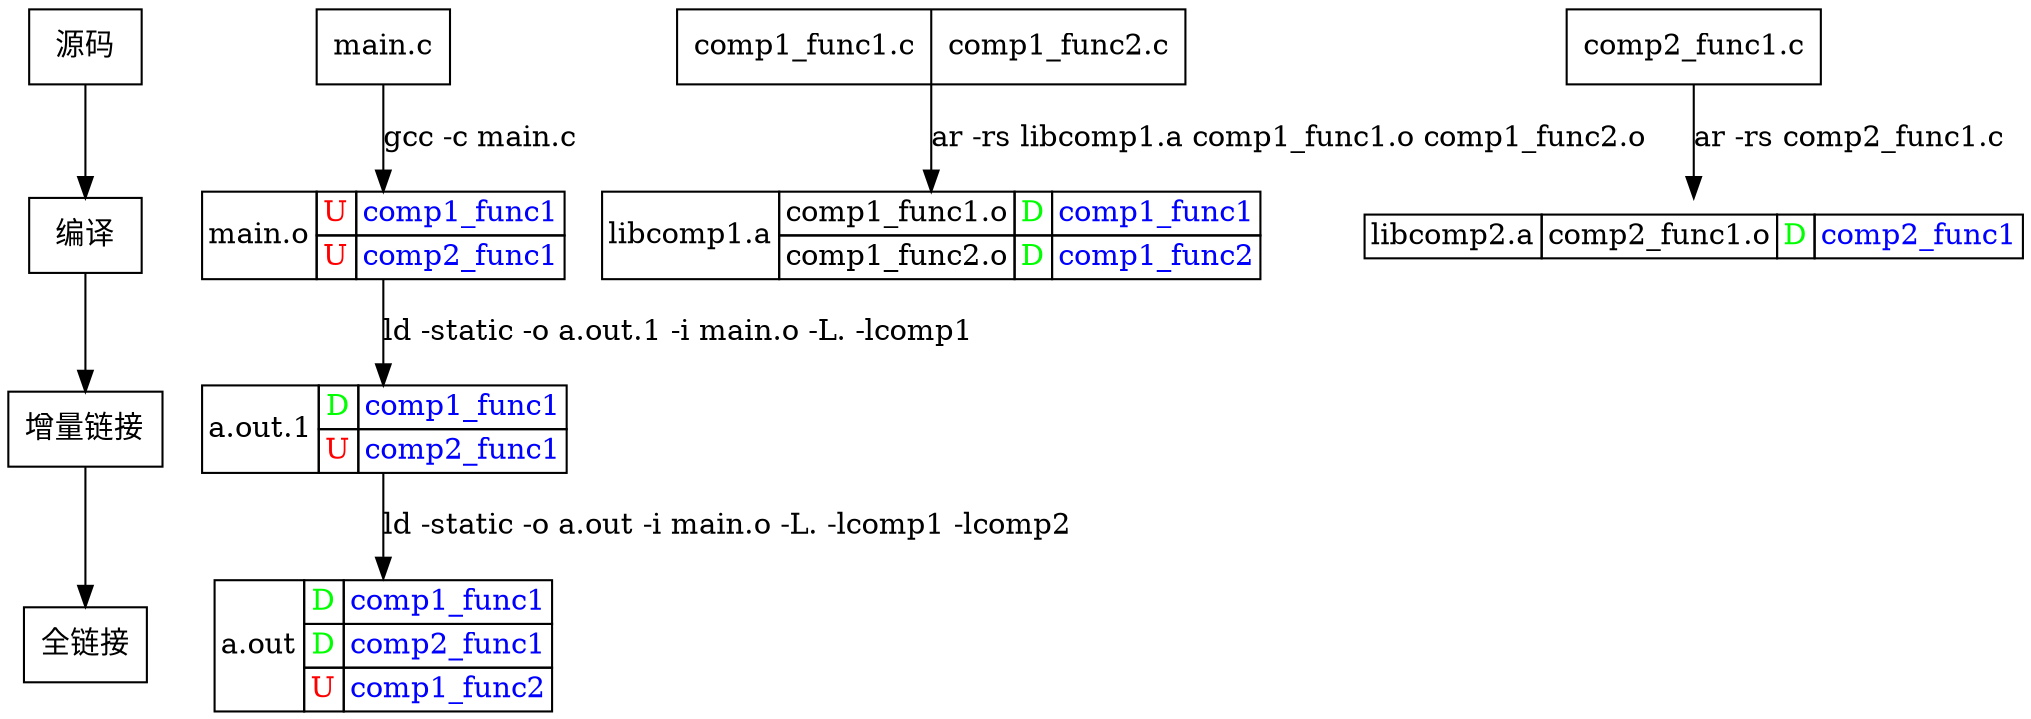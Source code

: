 digraph G {
  concentrate=True;
  rankdir=TB;
  node [shape=record];

  phrase_0 [label="源码"];
  main_src [label="main.c"];
  comp1_src [label="comp1_func1.c|comp1_func2.c"];
  comp2_src [label="comp2_func1.c"];

  phrase_1 [label="编译"];
  phrase_1_main [shape=none margin=0 label=<
    <table border="0" cellborder="1" cellspacing="0">
      <tr>
        <td rowspan="2">main.o</td>
        <td><font color="red">U</font></td>
        <td><font color="blue">comp1_func1</font></td>
      </tr>
      <tr>
        <td><font color="red">U</font></td>
        <td><font color="blue">comp2_func1</font></td>
      </tr>
    </table>
  >];
  phrase_1_comp1 [shape=none margin=0 label=<
    <table border="0" cellborder="1" cellspacing="0">
      <tr>
        <td rowspan="2">libcomp1.a</td>
        <td>comp1_func1.o</td>
        <td><font color="green">D</font></td>
        <td><font color="blue">comp1_func1</font></td>
      </tr>
      <tr>
        <td>comp1_func2.o</td>
        <td><font color="green">D</font></td>
        <td><font color="blue">comp1_func2</font></td>
      </tr>
    </table>
  >];
  phrase_1_comp2 [shape=none margin=0 label=<
    <table border="0" cellborder="1" cellspacing="0">
      <tr>
        <td>libcomp2.a</td>
        <td>comp2_func1.o</td>
        <td><font color="green">D</font></td>
        <td><font color="blue">comp2_func1</font></td>
      </tr>
    </table>
  >];

  phrase_2 [label="增量链接"];
  phrase_2_main [shape=none margin=0 label=<
    <table border="0" cellborder="1" cellspacing="0">
      <tr>
        <td rowspan="2">a.out.1</td>
        <td><font color="green">D</font></td>
        <td><font color="blue">comp1_func1</font></td>
      </tr>
      <tr>
        <td><font color="red">U</font></td>
        <td><font color="blue">comp2_func1</font></td>
      </tr>
    </table>
  >];

  phrase_3 [label="全链接"];
  phrase_3_main [shape=none margin=0 label=<
    <table border="0" cellborder="1" cellspacing="0">
      <tr>
        <td rowspan="3">a.out</td>
        <td><font color="green">D</font></td>
        <td><font color="blue">comp1_func1</font></td>
      </tr>
      <tr>
        <td><font color="green">D</font></td>
        <td><font color="blue">comp2_func1</font></td>
      </tr>
      <tr>
        <td><font color="red">U</font></td>
        <td><font color="blue">comp1_func2</font></td>
      </tr>
    </table>
  >];

  phrase_0 -> phrase_1 -> phrase_2 -> phrase_3
  main_src -> phrase_1_main [label="gcc -c main.c"]
  comp1_src -> phrase_1_comp1 [label="ar -rs libcomp1.a comp1_func1.o comp1_func2.o"]
  comp2_src -> phrase_1_comp2 [label="ar -rs comp2_func1.c"]
  phrase_1_main -> phrase_2_main [label="ld -static -o a.out.1 -i main.o -L. -lcomp1"]
  phrase_2_main -> phrase_3_main [label="ld -static -o a.out -i main.o -L. -lcomp1 -lcomp2"]
}